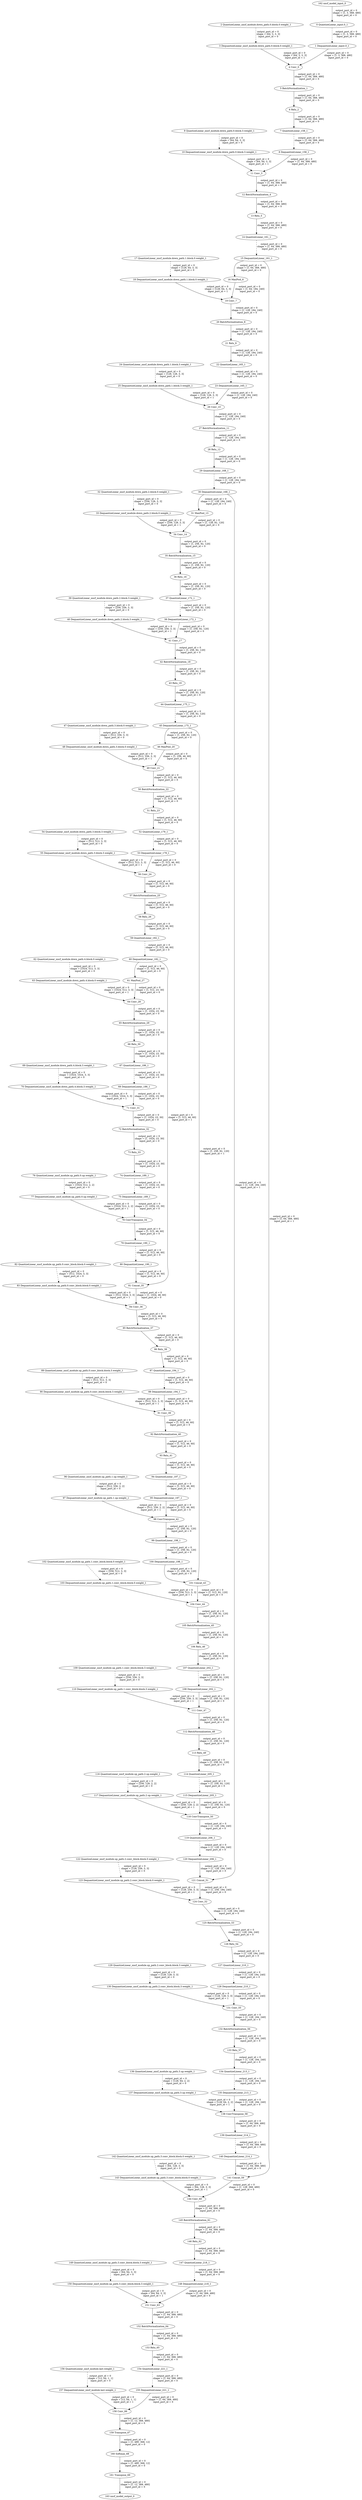 strict digraph  {
"0 QuantizeLinear_input.0_1" [id=0, type=QuantizeLinear];
"1 DequantizeLinear_input.0_1" [id=1, type=DequantizeLinear];
"2 QuantizeLinear_nncf_module.down_path.0.block.0.weight_1" [id=2, type=QuantizeLinear];
"3 DequantizeLinear_nncf_module.down_path.0.block.0.weight_1" [id=3, type=DequantizeLinear];
"4 Conv_0" [id=4, type=Conv];
"5 BatchNormalization_1" [id=5, type=BatchNormalization];
"6 Relu_2" [id=6, type=Relu];
"7 QuantizeLinear_158_1" [id=7, type=QuantizeLinear];
"8 DequantizeLinear_158_1" [id=8, type=DequantizeLinear];
"9 QuantizeLinear_nncf_module.down_path.0.block.3.weight_1" [id=9, type=QuantizeLinear];
"10 DequantizeLinear_nncf_module.down_path.0.block.3.weight_1" [id=10, type=DequantizeLinear];
"11 Conv_3" [id=11, type=Conv];
"12 BatchNormalization_4" [id=12, type=BatchNormalization];
"13 Relu_5" [id=13, type=Relu];
"14 QuantizeLinear_161_1" [id=14, type=QuantizeLinear];
"15 DequantizeLinear_161_1" [id=15, type=DequantizeLinear];
"16 MaxPool_6" [id=16, type=MaxPool];
"17 QuantizeLinear_nncf_module.down_path.1.block.0.weight_1" [id=17, type=QuantizeLinear];
"18 DequantizeLinear_nncf_module.down_path.1.block.0.weight_1" [id=18, type=DequantizeLinear];
"19 Conv_7" [id=19, type=Conv];
"20 BatchNormalization_8" [id=20, type=BatchNormalization];
"21 Relu_9" [id=21, type=Relu];
"22 QuantizeLinear_165_1" [id=22, type=QuantizeLinear];
"23 DequantizeLinear_165_1" [id=23, type=DequantizeLinear];
"24 QuantizeLinear_nncf_module.down_path.1.block.3.weight_1" [id=24, type=QuantizeLinear];
"25 DequantizeLinear_nncf_module.down_path.1.block.3.weight_1" [id=25, type=DequantizeLinear];
"26 Conv_10" [id=26, type=Conv];
"27 BatchNormalization_11" [id=27, type=BatchNormalization];
"28 Relu_12" [id=28, type=Relu];
"29 QuantizeLinear_168_1" [id=29, type=QuantizeLinear];
"30 DequantizeLinear_168_1" [id=30, type=DequantizeLinear];
"31 MaxPool_13" [id=31, type=MaxPool];
"32 QuantizeLinear_nncf_module.down_path.2.block.0.weight_1" [id=32, type=QuantizeLinear];
"33 DequantizeLinear_nncf_module.down_path.2.block.0.weight_1" [id=33, type=DequantizeLinear];
"34 Conv_14" [id=34, type=Conv];
"35 BatchNormalization_15" [id=35, type=BatchNormalization];
"36 Relu_16" [id=36, type=Relu];
"37 QuantizeLinear_172_1" [id=37, type=QuantizeLinear];
"38 DequantizeLinear_172_1" [id=38, type=DequantizeLinear];
"39 QuantizeLinear_nncf_module.down_path.2.block.3.weight_1" [id=39, type=QuantizeLinear];
"40 DequantizeLinear_nncf_module.down_path.2.block.3.weight_1" [id=40, type=DequantizeLinear];
"41 Conv_17" [id=41, type=Conv];
"42 BatchNormalization_18" [id=42, type=BatchNormalization];
"43 Relu_19" [id=43, type=Relu];
"44 QuantizeLinear_175_1" [id=44, type=QuantizeLinear];
"45 DequantizeLinear_175_1" [id=45, type=DequantizeLinear];
"46 MaxPool_20" [id=46, type=MaxPool];
"47 QuantizeLinear_nncf_module.down_path.3.block.0.weight_1" [id=47, type=QuantizeLinear];
"48 DequantizeLinear_nncf_module.down_path.3.block.0.weight_1" [id=48, type=DequantizeLinear];
"49 Conv_21" [id=49, type=Conv];
"50 BatchNormalization_22" [id=50, type=BatchNormalization];
"51 Relu_23" [id=51, type=Relu];
"52 QuantizeLinear_179_1" [id=52, type=QuantizeLinear];
"53 DequantizeLinear_179_1" [id=53, type=DequantizeLinear];
"54 QuantizeLinear_nncf_module.down_path.3.block.3.weight_1" [id=54, type=QuantizeLinear];
"55 DequantizeLinear_nncf_module.down_path.3.block.3.weight_1" [id=55, type=DequantizeLinear];
"56 Conv_24" [id=56, type=Conv];
"57 BatchNormalization_25" [id=57, type=BatchNormalization];
"58 Relu_26" [id=58, type=Relu];
"59 QuantizeLinear_182_1" [id=59, type=QuantizeLinear];
"60 DequantizeLinear_182_1" [id=60, type=DequantizeLinear];
"61 MaxPool_27" [id=61, type=MaxPool];
"62 QuantizeLinear_nncf_module.down_path.4.block.0.weight_1" [id=62, type=QuantizeLinear];
"63 DequantizeLinear_nncf_module.down_path.4.block.0.weight_1" [id=63, type=DequantizeLinear];
"64 Conv_28" [id=64, type=Conv];
"65 BatchNormalization_29" [id=65, type=BatchNormalization];
"66 Relu_30" [id=66, type=Relu];
"67 QuantizeLinear_186_1" [id=67, type=QuantizeLinear];
"68 DequantizeLinear_186_1" [id=68, type=DequantizeLinear];
"69 QuantizeLinear_nncf_module.down_path.4.block.3.weight_1" [id=69, type=QuantizeLinear];
"70 DequantizeLinear_nncf_module.down_path.4.block.3.weight_1" [id=70, type=DequantizeLinear];
"71 Conv_31" [id=71, type=Conv];
"72 BatchNormalization_32" [id=72, type=BatchNormalization];
"73 Relu_33" [id=73, type=Relu];
"74 QuantizeLinear_189_1" [id=74, type=QuantizeLinear];
"75 DequantizeLinear_189_1" [id=75, type=DequantizeLinear];
"76 QuantizeLinear_nncf_module.up_path.0.up.weight_1" [id=76, type=QuantizeLinear];
"77 DequantizeLinear_nncf_module.up_path.0.up.weight_1" [id=77, type=DequantizeLinear];
"78 ConvTranspose_34" [id=78, type=ConvTranspose];
"79 QuantizeLinear_190_1" [id=79, type=QuantizeLinear];
"80 DequantizeLinear_190_1" [id=80, type=DequantizeLinear];
"81 Concat_35" [id=81, type=Concat];
"82 QuantizeLinear_nncf_module.up_path.0.conv_block.block.0.weight_1" [id=82, type=QuantizeLinear];
"83 DequantizeLinear_nncf_module.up_path.0.conv_block.block.0.weight_1" [id=83, type=DequantizeLinear];
"84 Conv_36" [id=84, type=Conv];
"85 BatchNormalization_37" [id=85, type=BatchNormalization];
"86 Relu_38" [id=86, type=Relu];
"87 QuantizeLinear_194_1" [id=87, type=QuantizeLinear];
"88 DequantizeLinear_194_1" [id=88, type=DequantizeLinear];
"89 QuantizeLinear_nncf_module.up_path.0.conv_block.block.3.weight_1" [id=89, type=QuantizeLinear];
"90 DequantizeLinear_nncf_module.up_path.0.conv_block.block.3.weight_1" [id=90, type=DequantizeLinear];
"91 Conv_39" [id=91, type=Conv];
"92 BatchNormalization_40" [id=92, type=BatchNormalization];
"93 Relu_41" [id=93, type=Relu];
"94 QuantizeLinear_197_1" [id=94, type=QuantizeLinear];
"95 DequantizeLinear_197_1" [id=95, type=DequantizeLinear];
"96 QuantizeLinear_nncf_module.up_path.1.up.weight_1" [id=96, type=QuantizeLinear];
"97 DequantizeLinear_nncf_module.up_path.1.up.weight_1" [id=97, type=DequantizeLinear];
"98 ConvTranspose_42" [id=98, type=ConvTranspose];
"99 QuantizeLinear_198_1" [id=99, type=QuantizeLinear];
"100 DequantizeLinear_198_1" [id=100, type=DequantizeLinear];
"101 Concat_43" [id=101, type=Concat];
"102 QuantizeLinear_nncf_module.up_path.1.conv_block.block.0.weight_1" [id=102, type=QuantizeLinear];
"103 DequantizeLinear_nncf_module.up_path.1.conv_block.block.0.weight_1" [id=103, type=DequantizeLinear];
"104 Conv_44" [id=104, type=Conv];
"105 BatchNormalization_45" [id=105, type=BatchNormalization];
"106 Relu_46" [id=106, type=Relu];
"107 QuantizeLinear_202_1" [id=107, type=QuantizeLinear];
"108 DequantizeLinear_202_1" [id=108, type=DequantizeLinear];
"109 QuantizeLinear_nncf_module.up_path.1.conv_block.block.3.weight_1" [id=109, type=QuantizeLinear];
"110 DequantizeLinear_nncf_module.up_path.1.conv_block.block.3.weight_1" [id=110, type=DequantizeLinear];
"111 Conv_47" [id=111, type=Conv];
"112 BatchNormalization_48" [id=112, type=BatchNormalization];
"113 Relu_49" [id=113, type=Relu];
"114 QuantizeLinear_205_1" [id=114, type=QuantizeLinear];
"115 DequantizeLinear_205_1" [id=115, type=DequantizeLinear];
"116 QuantizeLinear_nncf_module.up_path.2.up.weight_1" [id=116, type=QuantizeLinear];
"117 DequantizeLinear_nncf_module.up_path.2.up.weight_1" [id=117, type=DequantizeLinear];
"118 ConvTranspose_50" [id=118, type=ConvTranspose];
"119 QuantizeLinear_206_1" [id=119, type=QuantizeLinear];
"120 DequantizeLinear_206_1" [id=120, type=DequantizeLinear];
"121 Concat_51" [id=121, type=Concat];
"122 QuantizeLinear_nncf_module.up_path.2.conv_block.block.0.weight_1" [id=122, type=QuantizeLinear];
"123 DequantizeLinear_nncf_module.up_path.2.conv_block.block.0.weight_1" [id=123, type=DequantizeLinear];
"124 Conv_52" [id=124, type=Conv];
"125 BatchNormalization_53" [id=125, type=BatchNormalization];
"126 Relu_54" [id=126, type=Relu];
"127 QuantizeLinear_210_1" [id=127, type=QuantizeLinear];
"128 DequantizeLinear_210_1" [id=128, type=DequantizeLinear];
"129 QuantizeLinear_nncf_module.up_path.2.conv_block.block.3.weight_1" [id=129, type=QuantizeLinear];
"130 DequantizeLinear_nncf_module.up_path.2.conv_block.block.3.weight_1" [id=130, type=DequantizeLinear];
"131 Conv_55" [id=131, type=Conv];
"132 BatchNormalization_56" [id=132, type=BatchNormalization];
"133 Relu_57" [id=133, type=Relu];
"134 QuantizeLinear_213_1" [id=134, type=QuantizeLinear];
"135 DequantizeLinear_213_1" [id=135, type=DequantizeLinear];
"136 QuantizeLinear_nncf_module.up_path.3.up.weight_1" [id=136, type=QuantizeLinear];
"137 DequantizeLinear_nncf_module.up_path.3.up.weight_1" [id=137, type=DequantizeLinear];
"138 ConvTranspose_58" [id=138, type=ConvTranspose];
"139 QuantizeLinear_214_1" [id=139, type=QuantizeLinear];
"140 DequantizeLinear_214_1" [id=140, type=DequantizeLinear];
"141 Concat_59" [id=141, type=Concat];
"142 QuantizeLinear_nncf_module.up_path.3.conv_block.block.0.weight_1" [id=142, type=QuantizeLinear];
"143 DequantizeLinear_nncf_module.up_path.3.conv_block.block.0.weight_1" [id=143, type=DequantizeLinear];
"144 Conv_60" [id=144, type=Conv];
"145 BatchNormalization_61" [id=145, type=BatchNormalization];
"146 Relu_62" [id=146, type=Relu];
"147 QuantizeLinear_218_1" [id=147, type=QuantizeLinear];
"148 DequantizeLinear_218_1" [id=148, type=DequantizeLinear];
"149 QuantizeLinear_nncf_module.up_path.3.conv_block.block.3.weight_1" [id=149, type=QuantizeLinear];
"150 DequantizeLinear_nncf_module.up_path.3.conv_block.block.3.weight_1" [id=150, type=DequantizeLinear];
"151 Conv_63" [id=151, type=Conv];
"152 BatchNormalization_64" [id=152, type=BatchNormalization];
"153 Relu_65" [id=153, type=Relu];
"154 QuantizeLinear_221_1" [id=154, type=QuantizeLinear];
"155 DequantizeLinear_221_1" [id=155, type=DequantizeLinear];
"156 QuantizeLinear_nncf_module.last.weight_1" [id=156, type=QuantizeLinear];
"157 DequantizeLinear_nncf_module.last.weight_1" [id=157, type=DequantizeLinear];
"158 Conv_66" [id=158, type=Conv];
"159 Transpose_67" [id=159, type=Transpose];
"160 Softmax_68" [id=160, type=Softmax];
"161 Transpose_69" [id=161, type=Transpose];
"162 nncf_model_input_0" [id=162, type=nncf_model_input];
"163 nncf_model_output_0" [id=163, type=nncf_model_output];
"0 QuantizeLinear_input.0_1" -> "1 DequantizeLinear_input.0_1"  [label="output_port_id = 0 \n shape = [1, 3, 368, 480] \n input_port_id = 0 \n ", style=dashed];
"1 DequantizeLinear_input.0_1" -> "4 Conv_0"  [label="output_port_id = 0 \n shape = [1, 3, 368, 480] \n input_port_id = 0 \n ", style=solid];
"2 QuantizeLinear_nncf_module.down_path.0.block.0.weight_1" -> "3 DequantizeLinear_nncf_module.down_path.0.block.0.weight_1"  [label="output_port_id = 0 \n shape = [64, 3, 3, 3] \n input_port_id = 0 \n ", style=dashed];
"3 DequantizeLinear_nncf_module.down_path.0.block.0.weight_1" -> "4 Conv_0"  [label="output_port_id = 0 \n shape = [64, 3, 3, 3] \n input_port_id = 1 \n ", style=solid];
"4 Conv_0" -> "5 BatchNormalization_1"  [label="output_port_id = 0 \n shape = [1, 64, 368, 480] \n input_port_id = 0 \n ", style=solid];
"5 BatchNormalization_1" -> "6 Relu_2"  [label="output_port_id = 0 \n shape = [1, 64, 368, 480] \n input_port_id = 0 \n ", style=solid];
"6 Relu_2" -> "7 QuantizeLinear_158_1"  [label="output_port_id = 0 \n shape = [1, 64, 368, 480] \n input_port_id = 0 \n ", style=solid];
"7 QuantizeLinear_158_1" -> "8 DequantizeLinear_158_1"  [label="output_port_id = 0 \n shape = [1, 64, 368, 480] \n input_port_id = 0 \n ", style=dashed];
"8 DequantizeLinear_158_1" -> "11 Conv_3"  [label="output_port_id = 0 \n shape = [1, 64, 368, 480] \n input_port_id = 0 \n ", style=solid];
"9 QuantizeLinear_nncf_module.down_path.0.block.3.weight_1" -> "10 DequantizeLinear_nncf_module.down_path.0.block.3.weight_1"  [label="output_port_id = 0 \n shape = [64, 64, 3, 3] \n input_port_id = 0 \n ", style=dashed];
"10 DequantizeLinear_nncf_module.down_path.0.block.3.weight_1" -> "11 Conv_3"  [label="output_port_id = 0 \n shape = [64, 64, 3, 3] \n input_port_id = 1 \n ", style=solid];
"11 Conv_3" -> "12 BatchNormalization_4"  [label="output_port_id = 0 \n shape = [1, 64, 368, 480] \n input_port_id = 0 \n ", style=solid];
"12 BatchNormalization_4" -> "13 Relu_5"  [label="output_port_id = 0 \n shape = [1, 64, 368, 480] \n input_port_id = 0 \n ", style=solid];
"13 Relu_5" -> "14 QuantizeLinear_161_1"  [label="output_port_id = 0 \n shape = [1, 64, 368, 480] \n input_port_id = 0 \n ", style=solid];
"14 QuantizeLinear_161_1" -> "15 DequantizeLinear_161_1"  [label="output_port_id = 0 \n shape = [1, 64, 368, 480] \n input_port_id = 0 \n ", style=dashed];
"15 DequantizeLinear_161_1" -> "16 MaxPool_6"  [label="output_port_id = 0 \n shape = [1, 64, 368, 480] \n input_port_id = 0 \n ", style=solid];
"15 DequantizeLinear_161_1" -> "141 Concat_59"  [label="output_port_id = 0 \n shape = [1, 64, 368, 480] \n input_port_id = 1 \n ", style=solid];
"16 MaxPool_6" -> "19 Conv_7"  [label="output_port_id = 0 \n shape = [1, 64, 184, 240] \n input_port_id = 0 \n ", style=solid];
"17 QuantizeLinear_nncf_module.down_path.1.block.0.weight_1" -> "18 DequantizeLinear_nncf_module.down_path.1.block.0.weight_1"  [label="output_port_id = 0 \n shape = [128, 64, 3, 3] \n input_port_id = 0 \n ", style=dashed];
"18 DequantizeLinear_nncf_module.down_path.1.block.0.weight_1" -> "19 Conv_7"  [label="output_port_id = 0 \n shape = [128, 64, 3, 3] \n input_port_id = 1 \n ", style=solid];
"19 Conv_7" -> "20 BatchNormalization_8"  [label="output_port_id = 0 \n shape = [1, 128, 184, 240] \n input_port_id = 0 \n ", style=solid];
"20 BatchNormalization_8" -> "21 Relu_9"  [label="output_port_id = 0 \n shape = [1, 128, 184, 240] \n input_port_id = 0 \n ", style=solid];
"21 Relu_9" -> "22 QuantizeLinear_165_1"  [label="output_port_id = 0 \n shape = [1, 128, 184, 240] \n input_port_id = 0 \n ", style=solid];
"22 QuantizeLinear_165_1" -> "23 DequantizeLinear_165_1"  [label="output_port_id = 0 \n shape = [1, 128, 184, 240] \n input_port_id = 0 \n ", style=dashed];
"23 DequantizeLinear_165_1" -> "26 Conv_10"  [label="output_port_id = 0 \n shape = [1, 128, 184, 240] \n input_port_id = 0 \n ", style=solid];
"24 QuantizeLinear_nncf_module.down_path.1.block.3.weight_1" -> "25 DequantizeLinear_nncf_module.down_path.1.block.3.weight_1"  [label="output_port_id = 0 \n shape = [128, 128, 3, 3] \n input_port_id = 0 \n ", style=dashed];
"25 DequantizeLinear_nncf_module.down_path.1.block.3.weight_1" -> "26 Conv_10"  [label="output_port_id = 0 \n shape = [128, 128, 3, 3] \n input_port_id = 1 \n ", style=solid];
"26 Conv_10" -> "27 BatchNormalization_11"  [label="output_port_id = 0 \n shape = [1, 128, 184, 240] \n input_port_id = 0 \n ", style=solid];
"27 BatchNormalization_11" -> "28 Relu_12"  [label="output_port_id = 0 \n shape = [1, 128, 184, 240] \n input_port_id = 0 \n ", style=solid];
"28 Relu_12" -> "29 QuantizeLinear_168_1"  [label="output_port_id = 0 \n shape = [1, 128, 184, 240] \n input_port_id = 0 \n ", style=solid];
"29 QuantizeLinear_168_1" -> "30 DequantizeLinear_168_1"  [label="output_port_id = 0 \n shape = [1, 128, 184, 240] \n input_port_id = 0 \n ", style=dashed];
"30 DequantizeLinear_168_1" -> "31 MaxPool_13"  [label="output_port_id = 0 \n shape = [1, 128, 184, 240] \n input_port_id = 0 \n ", style=solid];
"30 DequantizeLinear_168_1" -> "121 Concat_51"  [label="output_port_id = 0 \n shape = [1, 128, 184, 240] \n input_port_id = 1 \n ", style=solid];
"31 MaxPool_13" -> "34 Conv_14"  [label="output_port_id = 0 \n shape = [1, 128, 92, 120] \n input_port_id = 0 \n ", style=solid];
"32 QuantizeLinear_nncf_module.down_path.2.block.0.weight_1" -> "33 DequantizeLinear_nncf_module.down_path.2.block.0.weight_1"  [label="output_port_id = 0 \n shape = [256, 128, 3, 3] \n input_port_id = 0 \n ", style=dashed];
"33 DequantizeLinear_nncf_module.down_path.2.block.0.weight_1" -> "34 Conv_14"  [label="output_port_id = 0 \n shape = [256, 128, 3, 3] \n input_port_id = 1 \n ", style=solid];
"34 Conv_14" -> "35 BatchNormalization_15"  [label="output_port_id = 0 \n shape = [1, 256, 92, 120] \n input_port_id = 0 \n ", style=solid];
"35 BatchNormalization_15" -> "36 Relu_16"  [label="output_port_id = 0 \n shape = [1, 256, 92, 120] \n input_port_id = 0 \n ", style=solid];
"36 Relu_16" -> "37 QuantizeLinear_172_1"  [label="output_port_id = 0 \n shape = [1, 256, 92, 120] \n input_port_id = 0 \n ", style=solid];
"37 QuantizeLinear_172_1" -> "38 DequantizeLinear_172_1"  [label="output_port_id = 0 \n shape = [1, 256, 92, 120] \n input_port_id = 0 \n ", style=dashed];
"38 DequantizeLinear_172_1" -> "41 Conv_17"  [label="output_port_id = 0 \n shape = [1, 256, 92, 120] \n input_port_id = 0 \n ", style=solid];
"39 QuantizeLinear_nncf_module.down_path.2.block.3.weight_1" -> "40 DequantizeLinear_nncf_module.down_path.2.block.3.weight_1"  [label="output_port_id = 0 \n shape = [256, 256, 3, 3] \n input_port_id = 0 \n ", style=dashed];
"40 DequantizeLinear_nncf_module.down_path.2.block.3.weight_1" -> "41 Conv_17"  [label="output_port_id = 0 \n shape = [256, 256, 3, 3] \n input_port_id = 1 \n ", style=solid];
"41 Conv_17" -> "42 BatchNormalization_18"  [label="output_port_id = 0 \n shape = [1, 256, 92, 120] \n input_port_id = 0 \n ", style=solid];
"42 BatchNormalization_18" -> "43 Relu_19"  [label="output_port_id = 0 \n shape = [1, 256, 92, 120] \n input_port_id = 0 \n ", style=solid];
"43 Relu_19" -> "44 QuantizeLinear_175_1"  [label="output_port_id = 0 \n shape = [1, 256, 92, 120] \n input_port_id = 0 \n ", style=solid];
"44 QuantizeLinear_175_1" -> "45 DequantizeLinear_175_1"  [label="output_port_id = 0 \n shape = [1, 256, 92, 120] \n input_port_id = 0 \n ", style=dashed];
"45 DequantizeLinear_175_1" -> "46 MaxPool_20"  [label="output_port_id = 0 \n shape = [1, 256, 92, 120] \n input_port_id = 0 \n ", style=solid];
"45 DequantizeLinear_175_1" -> "101 Concat_43"  [label="output_port_id = 0 \n shape = [1, 256, 92, 120] \n input_port_id = 1 \n ", style=solid];
"46 MaxPool_20" -> "49 Conv_21"  [label="output_port_id = 0 \n shape = [1, 256, 46, 60] \n input_port_id = 0 \n ", style=solid];
"47 QuantizeLinear_nncf_module.down_path.3.block.0.weight_1" -> "48 DequantizeLinear_nncf_module.down_path.3.block.0.weight_1"  [label="output_port_id = 0 \n shape = [512, 256, 3, 3] \n input_port_id = 0 \n ", style=dashed];
"48 DequantizeLinear_nncf_module.down_path.3.block.0.weight_1" -> "49 Conv_21"  [label="output_port_id = 0 \n shape = [512, 256, 3, 3] \n input_port_id = 1 \n ", style=solid];
"49 Conv_21" -> "50 BatchNormalization_22"  [label="output_port_id = 0 \n shape = [1, 512, 46, 60] \n input_port_id = 0 \n ", style=solid];
"50 BatchNormalization_22" -> "51 Relu_23"  [label="output_port_id = 0 \n shape = [1, 512, 46, 60] \n input_port_id = 0 \n ", style=solid];
"51 Relu_23" -> "52 QuantizeLinear_179_1"  [label="output_port_id = 0 \n shape = [1, 512, 46, 60] \n input_port_id = 0 \n ", style=solid];
"52 QuantizeLinear_179_1" -> "53 DequantizeLinear_179_1"  [label="output_port_id = 0 \n shape = [1, 512, 46, 60] \n input_port_id = 0 \n ", style=dashed];
"53 DequantizeLinear_179_1" -> "56 Conv_24"  [label="output_port_id = 0 \n shape = [1, 512, 46, 60] \n input_port_id = 0 \n ", style=solid];
"54 QuantizeLinear_nncf_module.down_path.3.block.3.weight_1" -> "55 DequantizeLinear_nncf_module.down_path.3.block.3.weight_1"  [label="output_port_id = 0 \n shape = [512, 512, 3, 3] \n input_port_id = 0 \n ", style=dashed];
"55 DequantizeLinear_nncf_module.down_path.3.block.3.weight_1" -> "56 Conv_24"  [label="output_port_id = 0 \n shape = [512, 512, 3, 3] \n input_port_id = 1 \n ", style=solid];
"56 Conv_24" -> "57 BatchNormalization_25"  [label="output_port_id = 0 \n shape = [1, 512, 46, 60] \n input_port_id = 0 \n ", style=solid];
"57 BatchNormalization_25" -> "58 Relu_26"  [label="output_port_id = 0 \n shape = [1, 512, 46, 60] \n input_port_id = 0 \n ", style=solid];
"58 Relu_26" -> "59 QuantizeLinear_182_1"  [label="output_port_id = 0 \n shape = [1, 512, 46, 60] \n input_port_id = 0 \n ", style=solid];
"59 QuantizeLinear_182_1" -> "60 DequantizeLinear_182_1"  [label="output_port_id = 0 \n shape = [1, 512, 46, 60] \n input_port_id = 0 \n ", style=dashed];
"60 DequantizeLinear_182_1" -> "61 MaxPool_27"  [label="output_port_id = 0 \n shape = [1, 512, 46, 60] \n input_port_id = 0 \n ", style=solid];
"60 DequantizeLinear_182_1" -> "81 Concat_35"  [label="output_port_id = 0 \n shape = [1, 512, 46, 60] \n input_port_id = 1 \n ", style=solid];
"61 MaxPool_27" -> "64 Conv_28"  [label="output_port_id = 0 \n shape = [1, 512, 23, 30] \n input_port_id = 0 \n ", style=solid];
"62 QuantizeLinear_nncf_module.down_path.4.block.0.weight_1" -> "63 DequantizeLinear_nncf_module.down_path.4.block.0.weight_1"  [label="output_port_id = 0 \n shape = [1024, 512, 3, 3] \n input_port_id = 0 \n ", style=dashed];
"63 DequantizeLinear_nncf_module.down_path.4.block.0.weight_1" -> "64 Conv_28"  [label="output_port_id = 0 \n shape = [1024, 512, 3, 3] \n input_port_id = 1 \n ", style=solid];
"64 Conv_28" -> "65 BatchNormalization_29"  [label="output_port_id = 0 \n shape = [1, 1024, 23, 30] \n input_port_id = 0 \n ", style=solid];
"65 BatchNormalization_29" -> "66 Relu_30"  [label="output_port_id = 0 \n shape = [1, 1024, 23, 30] \n input_port_id = 0 \n ", style=solid];
"66 Relu_30" -> "67 QuantizeLinear_186_1"  [label="output_port_id = 0 \n shape = [1, 1024, 23, 30] \n input_port_id = 0 \n ", style=solid];
"67 QuantizeLinear_186_1" -> "68 DequantizeLinear_186_1"  [label="output_port_id = 0 \n shape = [1, 1024, 23, 30] \n input_port_id = 0 \n ", style=dashed];
"68 DequantizeLinear_186_1" -> "71 Conv_31"  [label="output_port_id = 0 \n shape = [1, 1024, 23, 30] \n input_port_id = 0 \n ", style=solid];
"69 QuantizeLinear_nncf_module.down_path.4.block.3.weight_1" -> "70 DequantizeLinear_nncf_module.down_path.4.block.3.weight_1"  [label="output_port_id = 0 \n shape = [1024, 1024, 3, 3] \n input_port_id = 0 \n ", style=dashed];
"70 DequantizeLinear_nncf_module.down_path.4.block.3.weight_1" -> "71 Conv_31"  [label="output_port_id = 0 \n shape = [1024, 1024, 3, 3] \n input_port_id = 1 \n ", style=solid];
"71 Conv_31" -> "72 BatchNormalization_32"  [label="output_port_id = 0 \n shape = [1, 1024, 23, 30] \n input_port_id = 0 \n ", style=solid];
"72 BatchNormalization_32" -> "73 Relu_33"  [label="output_port_id = 0 \n shape = [1, 1024, 23, 30] \n input_port_id = 0 \n ", style=solid];
"73 Relu_33" -> "74 QuantizeLinear_189_1"  [label="output_port_id = 0 \n shape = [1, 1024, 23, 30] \n input_port_id = 0 \n ", style=solid];
"74 QuantizeLinear_189_1" -> "75 DequantizeLinear_189_1"  [label="output_port_id = 0 \n shape = [1, 1024, 23, 30] \n input_port_id = 0 \n ", style=dashed];
"75 DequantizeLinear_189_1" -> "78 ConvTranspose_34"  [label="output_port_id = 0 \n shape = [1, 1024, 23, 30] \n input_port_id = 0 \n ", style=solid];
"76 QuantizeLinear_nncf_module.up_path.0.up.weight_1" -> "77 DequantizeLinear_nncf_module.up_path.0.up.weight_1"  [label="output_port_id = 0 \n shape = [1024, 512, 2, 2] \n input_port_id = 0 \n ", style=dashed];
"77 DequantizeLinear_nncf_module.up_path.0.up.weight_1" -> "78 ConvTranspose_34"  [label="output_port_id = 0 \n shape = [1024, 512, 2, 2] \n input_port_id = 1 \n ", style=solid];
"78 ConvTranspose_34" -> "79 QuantizeLinear_190_1"  [label="output_port_id = 0 \n shape = [1, 512, 46, 60] \n input_port_id = 0 \n ", style=solid];
"79 QuantizeLinear_190_1" -> "80 DequantizeLinear_190_1"  [label="output_port_id = 0 \n shape = [1, 512, 46, 60] \n input_port_id = 0 \n ", style=dashed];
"80 DequantizeLinear_190_1" -> "81 Concat_35"  [label="output_port_id = 0 \n shape = [1, 512, 46, 60] \n input_port_id = 0 \n ", style=solid];
"81 Concat_35" -> "84 Conv_36"  [label="output_port_id = 0 \n shape = [1, 1024, 46, 60] \n input_port_id = 0 \n ", style=solid];
"82 QuantizeLinear_nncf_module.up_path.0.conv_block.block.0.weight_1" -> "83 DequantizeLinear_nncf_module.up_path.0.conv_block.block.0.weight_1"  [label="output_port_id = 0 \n shape = [512, 1024, 3, 3] \n input_port_id = 0 \n ", style=dashed];
"83 DequantizeLinear_nncf_module.up_path.0.conv_block.block.0.weight_1" -> "84 Conv_36"  [label="output_port_id = 0 \n shape = [512, 1024, 3, 3] \n input_port_id = 1 \n ", style=solid];
"84 Conv_36" -> "85 BatchNormalization_37"  [label="output_port_id = 0 \n shape = [1, 512, 46, 60] \n input_port_id = 0 \n ", style=solid];
"85 BatchNormalization_37" -> "86 Relu_38"  [label="output_port_id = 0 \n shape = [1, 512, 46, 60] \n input_port_id = 0 \n ", style=solid];
"86 Relu_38" -> "87 QuantizeLinear_194_1"  [label="output_port_id = 0 \n shape = [1, 512, 46, 60] \n input_port_id = 0 \n ", style=solid];
"87 QuantizeLinear_194_1" -> "88 DequantizeLinear_194_1"  [label="output_port_id = 0 \n shape = [1, 512, 46, 60] \n input_port_id = 0 \n ", style=dashed];
"88 DequantizeLinear_194_1" -> "91 Conv_39"  [label="output_port_id = 0 \n shape = [1, 512, 46, 60] \n input_port_id = 0 \n ", style=solid];
"89 QuantizeLinear_nncf_module.up_path.0.conv_block.block.3.weight_1" -> "90 DequantizeLinear_nncf_module.up_path.0.conv_block.block.3.weight_1"  [label="output_port_id = 0 \n shape = [512, 512, 3, 3] \n input_port_id = 0 \n ", style=dashed];
"90 DequantizeLinear_nncf_module.up_path.0.conv_block.block.3.weight_1" -> "91 Conv_39"  [label="output_port_id = 0 \n shape = [512, 512, 3, 3] \n input_port_id = 1 \n ", style=solid];
"91 Conv_39" -> "92 BatchNormalization_40"  [label="output_port_id = 0 \n shape = [1, 512, 46, 60] \n input_port_id = 0 \n ", style=solid];
"92 BatchNormalization_40" -> "93 Relu_41"  [label="output_port_id = 0 \n shape = [1, 512, 46, 60] \n input_port_id = 0 \n ", style=solid];
"93 Relu_41" -> "94 QuantizeLinear_197_1"  [label="output_port_id = 0 \n shape = [1, 512, 46, 60] \n input_port_id = 0 \n ", style=solid];
"94 QuantizeLinear_197_1" -> "95 DequantizeLinear_197_1"  [label="output_port_id = 0 \n shape = [1, 512, 46, 60] \n input_port_id = 0 \n ", style=dashed];
"95 DequantizeLinear_197_1" -> "98 ConvTranspose_42"  [label="output_port_id = 0 \n shape = [1, 512, 46, 60] \n input_port_id = 0 \n ", style=solid];
"96 QuantizeLinear_nncf_module.up_path.1.up.weight_1" -> "97 DequantizeLinear_nncf_module.up_path.1.up.weight_1"  [label="output_port_id = 0 \n shape = [512, 256, 2, 2] \n input_port_id = 0 \n ", style=dashed];
"97 DequantizeLinear_nncf_module.up_path.1.up.weight_1" -> "98 ConvTranspose_42"  [label="output_port_id = 0 \n shape = [512, 256, 2, 2] \n input_port_id = 1 \n ", style=solid];
"98 ConvTranspose_42" -> "99 QuantizeLinear_198_1"  [label="output_port_id = 0 \n shape = [1, 256, 92, 120] \n input_port_id = 0 \n ", style=solid];
"99 QuantizeLinear_198_1" -> "100 DequantizeLinear_198_1"  [label="output_port_id = 0 \n shape = [1, 256, 92, 120] \n input_port_id = 0 \n ", style=dashed];
"100 DequantizeLinear_198_1" -> "101 Concat_43"  [label="output_port_id = 0 \n shape = [1, 256, 92, 120] \n input_port_id = 0 \n ", style=solid];
"101 Concat_43" -> "104 Conv_44"  [label="output_port_id = 0 \n shape = [1, 512, 92, 120] \n input_port_id = 0 \n ", style=solid];
"102 QuantizeLinear_nncf_module.up_path.1.conv_block.block.0.weight_1" -> "103 DequantizeLinear_nncf_module.up_path.1.conv_block.block.0.weight_1"  [label="output_port_id = 0 \n shape = [256, 512, 3, 3] \n input_port_id = 0 \n ", style=dashed];
"103 DequantizeLinear_nncf_module.up_path.1.conv_block.block.0.weight_1" -> "104 Conv_44"  [label="output_port_id = 0 \n shape = [256, 512, 3, 3] \n input_port_id = 1 \n ", style=solid];
"104 Conv_44" -> "105 BatchNormalization_45"  [label="output_port_id = 0 \n shape = [1, 256, 92, 120] \n input_port_id = 0 \n ", style=solid];
"105 BatchNormalization_45" -> "106 Relu_46"  [label="output_port_id = 0 \n shape = [1, 256, 92, 120] \n input_port_id = 0 \n ", style=solid];
"106 Relu_46" -> "107 QuantizeLinear_202_1"  [label="output_port_id = 0 \n shape = [1, 256, 92, 120] \n input_port_id = 0 \n ", style=solid];
"107 QuantizeLinear_202_1" -> "108 DequantizeLinear_202_1"  [label="output_port_id = 0 \n shape = [1, 256, 92, 120] \n input_port_id = 0 \n ", style=dashed];
"108 DequantizeLinear_202_1" -> "111 Conv_47"  [label="output_port_id = 0 \n shape = [1, 256, 92, 120] \n input_port_id = 0 \n ", style=solid];
"109 QuantizeLinear_nncf_module.up_path.1.conv_block.block.3.weight_1" -> "110 DequantizeLinear_nncf_module.up_path.1.conv_block.block.3.weight_1"  [label="output_port_id = 0 \n shape = [256, 256, 3, 3] \n input_port_id = 0 \n ", style=dashed];
"110 DequantizeLinear_nncf_module.up_path.1.conv_block.block.3.weight_1" -> "111 Conv_47"  [label="output_port_id = 0 \n shape = [256, 256, 3, 3] \n input_port_id = 1 \n ", style=solid];
"111 Conv_47" -> "112 BatchNormalization_48"  [label="output_port_id = 0 \n shape = [1, 256, 92, 120] \n input_port_id = 0 \n ", style=solid];
"112 BatchNormalization_48" -> "113 Relu_49"  [label="output_port_id = 0 \n shape = [1, 256, 92, 120] \n input_port_id = 0 \n ", style=solid];
"113 Relu_49" -> "114 QuantizeLinear_205_1"  [label="output_port_id = 0 \n shape = [1, 256, 92, 120] \n input_port_id = 0 \n ", style=solid];
"114 QuantizeLinear_205_1" -> "115 DequantizeLinear_205_1"  [label="output_port_id = 0 \n shape = [1, 256, 92, 120] \n input_port_id = 0 \n ", style=dashed];
"115 DequantizeLinear_205_1" -> "118 ConvTranspose_50"  [label="output_port_id = 0 \n shape = [1, 256, 92, 120] \n input_port_id = 0 \n ", style=solid];
"116 QuantizeLinear_nncf_module.up_path.2.up.weight_1" -> "117 DequantizeLinear_nncf_module.up_path.2.up.weight_1"  [label="output_port_id = 0 \n shape = [256, 128, 2, 2] \n input_port_id = 0 \n ", style=dashed];
"117 DequantizeLinear_nncf_module.up_path.2.up.weight_1" -> "118 ConvTranspose_50"  [label="output_port_id = 0 \n shape = [256, 128, 2, 2] \n input_port_id = 1 \n ", style=solid];
"118 ConvTranspose_50" -> "119 QuantizeLinear_206_1"  [label="output_port_id = 0 \n shape = [1, 128, 184, 240] \n input_port_id = 0 \n ", style=solid];
"119 QuantizeLinear_206_1" -> "120 DequantizeLinear_206_1"  [label="output_port_id = 0 \n shape = [1, 128, 184, 240] \n input_port_id = 0 \n ", style=dashed];
"120 DequantizeLinear_206_1" -> "121 Concat_51"  [label="output_port_id = 0 \n shape = [1, 128, 184, 240] \n input_port_id = 0 \n ", style=solid];
"121 Concat_51" -> "124 Conv_52"  [label="output_port_id = 0 \n shape = [1, 256, 184, 240] \n input_port_id = 0 \n ", style=solid];
"122 QuantizeLinear_nncf_module.up_path.2.conv_block.block.0.weight_1" -> "123 DequantizeLinear_nncf_module.up_path.2.conv_block.block.0.weight_1"  [label="output_port_id = 0 \n shape = [128, 256, 3, 3] \n input_port_id = 0 \n ", style=dashed];
"123 DequantizeLinear_nncf_module.up_path.2.conv_block.block.0.weight_1" -> "124 Conv_52"  [label="output_port_id = 0 \n shape = [128, 256, 3, 3] \n input_port_id = 1 \n ", style=solid];
"124 Conv_52" -> "125 BatchNormalization_53"  [label="output_port_id = 0 \n shape = [1, 128, 184, 240] \n input_port_id = 0 \n ", style=solid];
"125 BatchNormalization_53" -> "126 Relu_54"  [label="output_port_id = 0 \n shape = [1, 128, 184, 240] \n input_port_id = 0 \n ", style=solid];
"126 Relu_54" -> "127 QuantizeLinear_210_1"  [label="output_port_id = 0 \n shape = [1, 128, 184, 240] \n input_port_id = 0 \n ", style=solid];
"127 QuantizeLinear_210_1" -> "128 DequantizeLinear_210_1"  [label="output_port_id = 0 \n shape = [1, 128, 184, 240] \n input_port_id = 0 \n ", style=dashed];
"128 DequantizeLinear_210_1" -> "131 Conv_55"  [label="output_port_id = 0 \n shape = [1, 128, 184, 240] \n input_port_id = 0 \n ", style=solid];
"129 QuantizeLinear_nncf_module.up_path.2.conv_block.block.3.weight_1" -> "130 DequantizeLinear_nncf_module.up_path.2.conv_block.block.3.weight_1"  [label="output_port_id = 0 \n shape = [128, 128, 3, 3] \n input_port_id = 0 \n ", style=dashed];
"130 DequantizeLinear_nncf_module.up_path.2.conv_block.block.3.weight_1" -> "131 Conv_55"  [label="output_port_id = 0 \n shape = [128, 128, 3, 3] \n input_port_id = 1 \n ", style=solid];
"131 Conv_55" -> "132 BatchNormalization_56"  [label="output_port_id = 0 \n shape = [1, 128, 184, 240] \n input_port_id = 0 \n ", style=solid];
"132 BatchNormalization_56" -> "133 Relu_57"  [label="output_port_id = 0 \n shape = [1, 128, 184, 240] \n input_port_id = 0 \n ", style=solid];
"133 Relu_57" -> "134 QuantizeLinear_213_1"  [label="output_port_id = 0 \n shape = [1, 128, 184, 240] \n input_port_id = 0 \n ", style=solid];
"134 QuantizeLinear_213_1" -> "135 DequantizeLinear_213_1"  [label="output_port_id = 0 \n shape = [1, 128, 184, 240] \n input_port_id = 0 \n ", style=dashed];
"135 DequantizeLinear_213_1" -> "138 ConvTranspose_58"  [label="output_port_id = 0 \n shape = [1, 128, 184, 240] \n input_port_id = 0 \n ", style=solid];
"136 QuantizeLinear_nncf_module.up_path.3.up.weight_1" -> "137 DequantizeLinear_nncf_module.up_path.3.up.weight_1"  [label="output_port_id = 0 \n shape = [128, 64, 2, 2] \n input_port_id = 0 \n ", style=dashed];
"137 DequantizeLinear_nncf_module.up_path.3.up.weight_1" -> "138 ConvTranspose_58"  [label="output_port_id = 0 \n shape = [128, 64, 2, 2] \n input_port_id = 1 \n ", style=solid];
"138 ConvTranspose_58" -> "139 QuantizeLinear_214_1"  [label="output_port_id = 0 \n shape = [1, 64, 368, 480] \n input_port_id = 0 \n ", style=solid];
"139 QuantizeLinear_214_1" -> "140 DequantizeLinear_214_1"  [label="output_port_id = 0 \n shape = [1, 64, 368, 480] \n input_port_id = 0 \n ", style=dashed];
"140 DequantizeLinear_214_1" -> "141 Concat_59"  [label="output_port_id = 0 \n shape = [1, 64, 368, 480] \n input_port_id = 0 \n ", style=solid];
"141 Concat_59" -> "144 Conv_60"  [label="output_port_id = 0 \n shape = [1, 128, 368, 480] \n input_port_id = 0 \n ", style=solid];
"142 QuantizeLinear_nncf_module.up_path.3.conv_block.block.0.weight_1" -> "143 DequantizeLinear_nncf_module.up_path.3.conv_block.block.0.weight_1"  [label="output_port_id = 0 \n shape = [64, 128, 3, 3] \n input_port_id = 0 \n ", style=dashed];
"143 DequantizeLinear_nncf_module.up_path.3.conv_block.block.0.weight_1" -> "144 Conv_60"  [label="output_port_id = 0 \n shape = [64, 128, 3, 3] \n input_port_id = 1 \n ", style=solid];
"144 Conv_60" -> "145 BatchNormalization_61"  [label="output_port_id = 0 \n shape = [1, 64, 368, 480] \n input_port_id = 0 \n ", style=solid];
"145 BatchNormalization_61" -> "146 Relu_62"  [label="output_port_id = 0 \n shape = [1, 64, 368, 480] \n input_port_id = 0 \n ", style=solid];
"146 Relu_62" -> "147 QuantizeLinear_218_1"  [label="output_port_id = 0 \n shape = [1, 64, 368, 480] \n input_port_id = 0 \n ", style=solid];
"147 QuantizeLinear_218_1" -> "148 DequantizeLinear_218_1"  [label="output_port_id = 0 \n shape = [1, 64, 368, 480] \n input_port_id = 0 \n ", style=dashed];
"148 DequantizeLinear_218_1" -> "151 Conv_63"  [label="output_port_id = 0 \n shape = [1, 64, 368, 480] \n input_port_id = 0 \n ", style=solid];
"149 QuantizeLinear_nncf_module.up_path.3.conv_block.block.3.weight_1" -> "150 DequantizeLinear_nncf_module.up_path.3.conv_block.block.3.weight_1"  [label="output_port_id = 0 \n shape = [64, 64, 3, 3] \n input_port_id = 0 \n ", style=dashed];
"150 DequantizeLinear_nncf_module.up_path.3.conv_block.block.3.weight_1" -> "151 Conv_63"  [label="output_port_id = 0 \n shape = [64, 64, 3, 3] \n input_port_id = 1 \n ", style=solid];
"151 Conv_63" -> "152 BatchNormalization_64"  [label="output_port_id = 0 \n shape = [1, 64, 368, 480] \n input_port_id = 0 \n ", style=solid];
"152 BatchNormalization_64" -> "153 Relu_65"  [label="output_port_id = 0 \n shape = [1, 64, 368, 480] \n input_port_id = 0 \n ", style=solid];
"153 Relu_65" -> "154 QuantizeLinear_221_1"  [label="output_port_id = 0 \n shape = [1, 64, 368, 480] \n input_port_id = 0 \n ", style=solid];
"154 QuantizeLinear_221_1" -> "155 DequantizeLinear_221_1"  [label="output_port_id = 0 \n shape = [1, 64, 368, 480] \n input_port_id = 0 \n ", style=dashed];
"155 DequantizeLinear_221_1" -> "158 Conv_66"  [label="output_port_id = 0 \n shape = [1, 64, 368, 480] \n input_port_id = 0 \n ", style=solid];
"156 QuantizeLinear_nncf_module.last.weight_1" -> "157 DequantizeLinear_nncf_module.last.weight_1"  [label="output_port_id = 0 \n shape = [12, 64, 1, 1] \n input_port_id = 0 \n ", style=dashed];
"157 DequantizeLinear_nncf_module.last.weight_1" -> "158 Conv_66"  [label="output_port_id = 0 \n shape = [12, 64, 1, 1] \n input_port_id = 1 \n ", style=solid];
"158 Conv_66" -> "159 Transpose_67"  [label="output_port_id = 0 \n shape = [1, 12, 368, 480] \n input_port_id = 0 \n ", style=solid];
"159 Transpose_67" -> "160 Softmax_68"  [label="output_port_id = 0 \n shape = [1, 480, 368, 12] \n input_port_id = 0 \n ", style=solid];
"160 Softmax_68" -> "161 Transpose_69"  [label="output_port_id = 0 \n shape = [1, 480, 368, 12] \n input_port_id = 0 \n ", style=solid];
"161 Transpose_69" -> "163 nncf_model_output_0"  [label="output_port_id = 0 \n shape = [1, 12, 368, 480] \n input_port_id = 0 \n ", style=solid];
"162 nncf_model_input_0" -> "0 QuantizeLinear_input.0_1"  [label="output_port_id = 0 \n shape = [1, 3, 368, 480] \n input_port_id = 0 \n ", style=solid];
}
